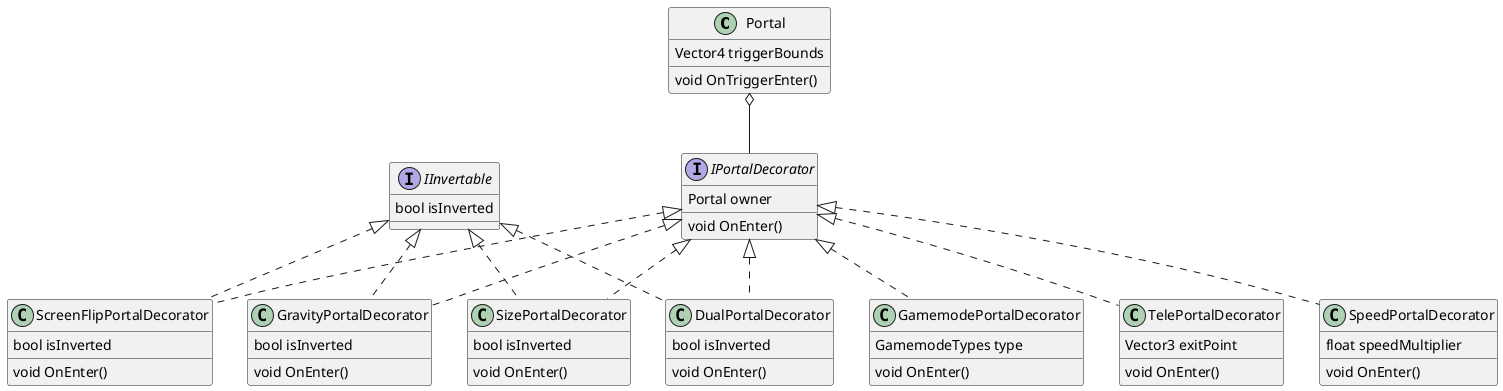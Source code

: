 @startuml Geometry Dash Hierarchy

' -- Leas section --
' Portals
class Portal
{
    Vector4 triggerBounds
    void OnTriggerEnter()
}
interface IPortalDecorator
{
    Portal owner
    void OnEnter()
}
Interface IInvertable
{
    bool isInverted
}

class GravityPortalDecorator
{
    bool isInverted
    void OnEnter()
}
class GamemodePortalDecorator
{
    GamemodeTypes type
    void OnEnter()
}
class SizePortalDecorator
{
    bool isInverted
    void OnEnter()
}
class DualPortalDecorator
{
    bool isInverted
    void OnEnter()
}
class TelePortalDecorator
{
    Vector3 exitPoint
    void OnEnter()
}
class ScreenFlipPortalDecorator
{
    bool isInverted
    void OnEnter()
}
class SpeedPortalDecorator
{
    float speedMultiplier
    void OnEnter()
}


' Decorators
Portal o-- IPortalDecorator
IPortalDecorator <|.. GravityPortalDecorator
IPortalDecorator <|.. GamemodePortalDecorator
IPortalDecorator <|.. SizePortalDecorator
IPortalDecorator <|.. DualPortalDecorator
IPortalDecorator <|.. TelePortalDecorator
IPortalDecorator <|.. ScreenFlipPortalDecorator
IPortalDecorator <|.. SpeedPortalDecorator

IInvertable <|.. GravityPortalDecorator
IInvertable <|.. SizePortalDecorator
IInvertable <|.. DualPortalDecorator
IInvertable <|.. ScreenFlipPortalDecorator

@enduml